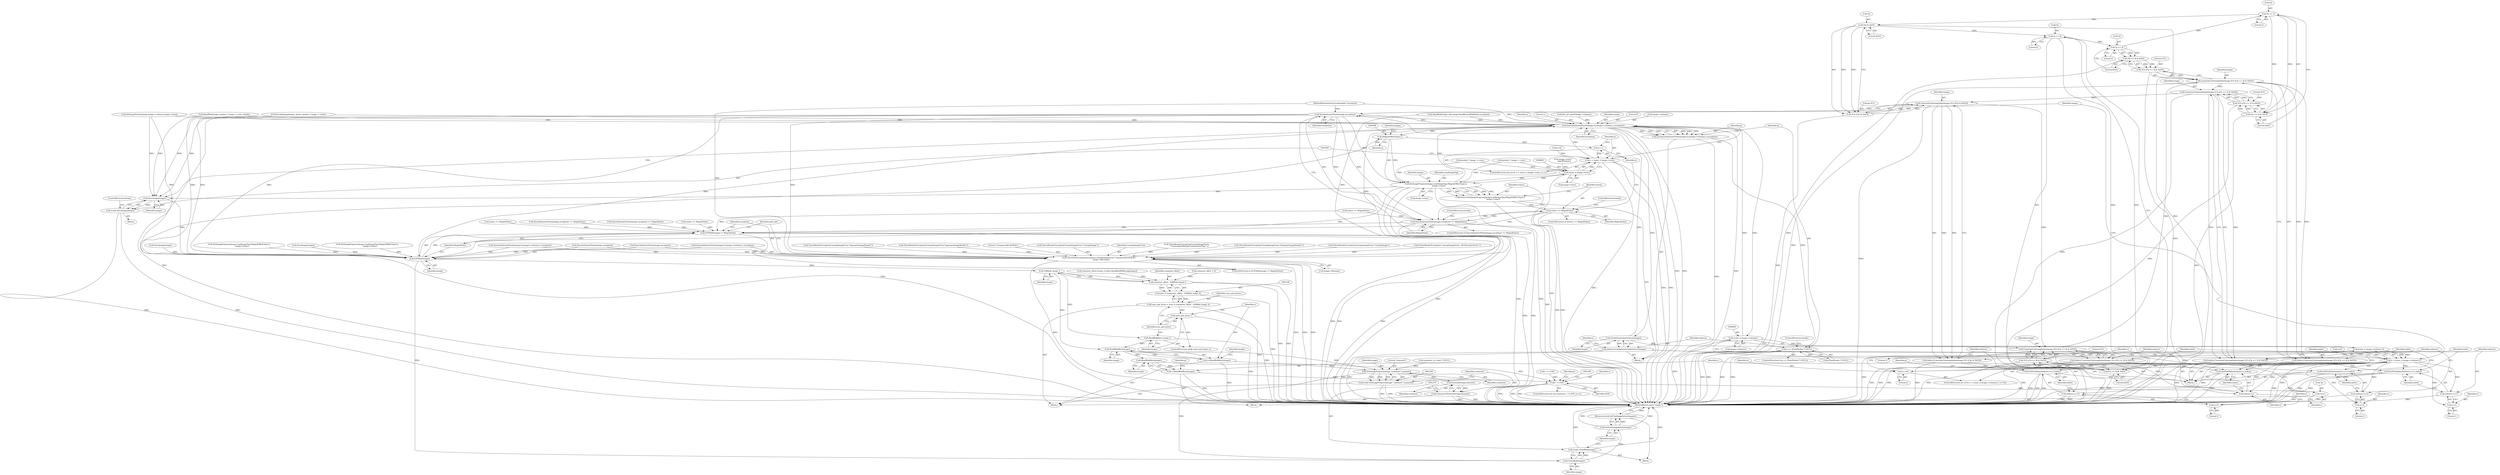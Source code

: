 digraph "0_ImageMagick_424d40ebfcde48bb872eba75179d3d73704fdf1f@pointer" {
"1000954" [label="(Call,*p >> 2)"];
"1000935" [label="(Call,*p >> 4)"];
"1000918" [label="(Call,*p >> 6)"];
"1000972" [label="(Call,(*p) & 0x03)"];
"1000954" [label="(Call,*p >> 2)"];
"1000953" [label="(Call,(*p >> 2) & 0x03)"];
"1000951" [label="(Call,3UL-((*p >> 2) & 0x03))"];
"1000949" [label="(Call,ConstrainColormapIndex(image,3UL-((*p >> 2) & 0x03)))"];
"1000947" [label="(Call,index=ConstrainColormapIndex(image,3UL-((*p >> 2) & 0x03)))"];
"1000959" [label="(Call,SetPixelIndex(indexes+x+2,index))"];
"1000968" [label="(Call,ConstrainColormapIndex(image,3UL-((*p) & 0x03)))"];
"1000913" [label="(Call,ConstrainColormapIndex(image,3UL-((*p >> 6) & 0x03)))"];
"1000911" [label="(Call,index=ConstrainColormapIndex(image,3UL-((*p >> 6) & 0x03)))"];
"1000923" [label="(Call,SetPixelIndex(indexes+x,index))"];
"1000930" [label="(Call,ConstrainColormapIndex(image,3UL-((*p >> 4) & 0x03)))"];
"1000928" [label="(Call,index=ConstrainColormapIndex(image,3UL-((*p >> 4) & 0x03)))"];
"1000940" [label="(Call,SetPixelIndex(indexes+x+1,index))"];
"1000966" [label="(Call,index=ConstrainColormapIndex(image,3UL-((*p) & 0x03)))"];
"1000976" [label="(Call,SetPixelIndex(indexes+x+3,index))"];
"1000987" [label="(Call,SyncAuthenticPixels(image,exception))"];
"1000874" [label="(Call,QueueAuthenticPixels(image,0,y,image->columns,1,exception))"];
"1000872" [label="(Call,q=QueueAuthenticPixels(image,0,y,image->columns,1,exception))"];
"1000884" [label="(Call,q == (PixelPacket *) NULL)"];
"1000892" [label="(Call,GetAuthenticIndexQueue(image))"];
"1000890" [label="(Call,indexes=GetAuthenticIndexQueue(image))"];
"1000924" [label="(Call,indexes+x)"];
"1000901" [label="(Call,(ssize_t) image->columns)"];
"1000900" [label="(Call,(ssize_t) image->columns-3)"];
"1000898" [label="(Call,x < (ssize_t) image->columns-3)"];
"1000907" [label="(Call,x+=4)"];
"1000941" [label="(Call,indexes+x+1)"];
"1000943" [label="(Call,x+1)"];
"1000960" [label="(Call,indexes+x+2)"];
"1000962" [label="(Call,x+2)"];
"1000977" [label="(Call,indexes+x+3)"];
"1000979" [label="(Call,x+3)"];
"1000997" [label="(Call,(MagickOffsetType) y)"];
"1000869" [label="(Call,y++)"];
"1000862" [label="(Call,y < (ssize_t) image->rows)"];
"1000994" [label="(Call,SetImageProgress(image,LoadImageTag,(MagickOffsetType) y,\n          image->rows))"];
"1000864" [label="(Call,(ssize_t) image->rows)"];
"1000992" [label="(Call,status=SetImageProgress(image,LoadImageTag,(MagickOffsetType) y,\n          image->rows))"];
"1001004" [label="(Call,status == MagickFalse)"];
"1000986" [label="(Call,SyncAuthenticPixels(image,exception) == MagickFalse)"];
"1001143" [label="(Call,EOFBlob(image) != MagickFalse)"];
"1001010" [label="(Call,SyncImage(image))"];
"1001008" [label="(Call,(void) SyncImage(image))"];
"1001144" [label="(Call,EOFBlob(image))"];
"1001171" [label="(Call,TellBlob( image ))"];
"1001169" [label="(Call,comment_offset - TellBlob( image ))"];
"1001167" [label="(Call,(size_t) (comment_offset - TellBlob( image )))"];
"1001165" [label="(Call,num_pad_bytes = (size_t) (comment_offset - TellBlob( image )))"];
"1001174" [label="(Call,num_pad_bytes--)"];
"1001176" [label="(Call,ReadBlobByte( image ))"];
"1001180" [label="(Call,ReadBlobByte(image))"];
"1001178" [label="(Call,c=ReadBlobByte(image))"];
"1001195" [label="(Call,c != EOF)"];
"1001247" [label="(Call,*p=c)"];
"1001253" [label="(Call,ReadBlobByte(image))"];
"1001251" [label="(Call,c=ReadBlobByte(image))"];
"1001270" [label="(Call,SetImageProperty(image,\"comment\",comment))"];
"1001268" [label="(Call,(void) SetImageProperty(image,\"comment\",comment))"];
"1001276" [label="(Call,DestroyString(comment))"];
"1001274" [label="(Call,comment=DestroyString(comment))"];
"1001280" [label="(Call,CloseBlob(image))"];
"1001278" [label="(Call,(void) CloseBlob(image))"];
"1001283" [label="(Call,GetFirstImageInList(image))"];
"1001282" [label="(Return,return(GetFirstImageInList(image));)"];
"1001147" [label="(Call,ThrowFileException(exception,CorruptImageError,\"UnexpectedEndOfFile\",\n      image->filename))"];
"1000917" [label="(Call,(*p >> 6) & 0x03)"];
"1000915" [label="(Call,3UL-((*p >> 6) & 0x03))"];
"1000934" [label="(Call,(*p >> 4) & 0x03)"];
"1000932" [label="(Call,3UL-((*p >> 4) & 0x03))"];
"1000970" [label="(Call,3UL-((*p) & 0x03))"];
"1000866" [label="(Call,image->rows)"];
"1000943" [label="(Call,x+1)"];
"1000911" [label="(Call,index=ConstrainColormapIndex(image,3UL-((*p >> 6) & 0x03)))"];
"1000966" [label="(Call,index=ConstrainColormapIndex(image,3UL-((*p) & 0x03)))"];
"1000907" [label="(Call,x+=4)"];
"1000959" [label="(Call,SetPixelIndex(indexes+x+2,index))"];
"1000970" [label="(Call,3UL-((*p) & 0x03))"];
"1000931" [label="(Identifier,image)"];
"1001005" [label="(Identifier,status)"];
"1001010" [label="(Call,SyncImage(image))"];
"1000181" [label="(Call,OpenBlob(image_info,image,ReadBinaryBlobMode,exception))"];
"1000982" [label="(Identifier,index)"];
"1000916" [label="(Literal,3UL)"];
"1001285" [label="(MethodReturn,static Image *)"];
"1000953" [label="(Call,(*p >> 2) & 0x03)"];
"1000883" [label="(ControlStructure,if (q == (PixelPacket *) NULL))"];
"1000939" [label="(Literal,0x03)"];
"1001105" [label="(Call,SyncAuthenticPixels(image,exception) == MagickFalse)"];
"1001197" [label="(Identifier,EOF)"];
"1000666" [label="(Call,image->rows*\n     sizeof(*pixels))"];
"1000898" [label="(Call,x < (ssize_t) image->columns-3)"];
"1000978" [label="(Identifier,indexes)"];
"1000985" [label="(ControlStructure,if (SyncAuthenticPixels(image,exception) == MagickFalse))"];
"1000876" [label="(Literal,0)"];
"1000945" [label="(Literal,1)"];
"1001144" [label="(Call,EOFBlob(image))"];
"1001252" [label="(Identifier,c)"];
"1000131" [label="(Call,comment_offset = 0)"];
"1000890" [label="(Call,indexes=GetAuthenticIndexQueue(image))"];
"1000988" [label="(Identifier,image)"];
"1000895" [label="(Call,x=0)"];
"1000925" [label="(Identifier,indexes)"];
"1000877" [label="(Identifier,y)"];
"1001173" [label="(ControlStructure,while (num_pad_bytes--))"];
"1001196" [label="(Identifier,c)"];
"1001199" [label="(Identifier,p)"];
"1001169" [label="(Call,comment_offset - TellBlob( image ))"];
"1000702" [label="(Call,packets * image -> rows)"];
"1000900" [label="(Call,(ssize_t) image->columns-3)"];
"1001146" [label="(Identifier,MagickFalse)"];
"1001275" [label="(Identifier,comment)"];
"1000938" [label="(Literal,4)"];
"1000903" [label="(Call,image->columns)"];
"1001167" [label="(Call,(size_t) (comment_offset - TellBlob( image )))"];
"1001145" [label="(Identifier,image)"];
"1001004" [label="(Call,status == MagickFalse)"];
"1000893" [label="(Identifier,image)"];
"1001280" [label="(Call,CloseBlob(image))"];
"1001277" [label="(Identifier,comment)"];
"1001271" [label="(Identifier,image)"];
"1001172" [label="(Identifier,image)"];
"1001012" [label="(ControlStructure,break;)"];
"1000219" [label="(Call,ThrowReaderException(CorruptImageError,\"ImproperImageHeader\"))"];
"1000986" [label="(Call,SyncAuthenticPixels(image,exception) == MagickFalse)"];
"1000961" [label="(Identifier,indexes)"];
"1000884" [label="(Call,q == (PixelPacket *) NULL)"];
"1000981" [label="(Literal,3)"];
"1001181" [label="(Identifier,image)"];
"1000948" [label="(Identifier,index)"];
"1000927" [label="(Identifier,index)"];
"1001270" [label="(Call,SetImageProperty(image,\"comment\",comment))"];
"1001001" [label="(Identifier,image)"];
"1001151" [label="(Call,image->filename)"];
"1000918" [label="(Call,*p >> 6)"];
"1000892" [label="(Call,GetAuthenticIndexQueue(image))"];
"1000881" [label="(Literal,1)"];
"1000993" [label="(Identifier,status)"];
"1001283" [label="(Call,GetFirstImageInList(image))"];
"1000869" [label="(Call,y++)"];
"1000977" [label="(Call,indexes+x+3)"];
"1000700" [label="(Call,ReadBlob(image, packets * image -> rows, pixels))"];
"1001003" [label="(ControlStructure,if (status == MagickFalse))"];
"1000990" [label="(Identifier,MagickFalse)"];
"1001147" [label="(Call,ThrowFileException(exception,CorruptImageError,\"UnexpectedEndOfFile\",\n      image->filename))"];
"1001031" [label="(Call,QueueAuthenticPixels(image,0,y,image->columns,1,exception))"];
"1000912" [label="(Identifier,index)"];
"1000926" [label="(Identifier,x)"];
"1000872" [label="(Call,q=QueueAuthenticPixels(image,0,y,image->columns,1,exception))"];
"1000886" [label="(Call,(PixelPacket *) NULL)"];
"1001254" [label="(Identifier,image)"];
"1000651" [label="(Call,bits_per_pixel*image->columns)"];
"1000873" [label="(Identifier,q)"];
"1000940" [label="(Call,SetPixelIndex(indexes+x+1,index))"];
"1000955" [label="(Call,*p)"];
"1000471" [label="(Call,ThrowReaderException(CorruptImageError,\"ImproperImageHeader\"))"];
"1001250" [label="(Identifier,c)"];
"1001171" [label="(Call,TellBlob( image ))"];
"1000949" [label="(Call,ConstrainColormapIndex(image,3UL-((*p >> 2) & 0x03)))"];
"1000908" [label="(Identifier,x)"];
"1001142" [label="(ControlStructure,if (EOFBlob(image) != MagickFalse))"];
"1000721" [label="(Call,packets * image -> rows)"];
"1000944" [label="(Identifier,x)"];
"1001253" [label="(Call,ReadBlobByte(image))"];
"1001150" [label="(Literal,\"UnexpectedEndOfFile\")"];
"1000759" [label="(Call,QueueAuthenticPixels(image,0,y,image->columns,1,exception))"];
"1000847" [label="(Call,status == MagickFalse)"];
"1001272" [label="(Literal,\"comment\")"];
"1000933" [label="(Literal,3UL)"];
"1000930" [label="(Call,ConstrainColormapIndex(image,3UL-((*p >> 4) & 0x03)))"];
"1001281" [label="(Identifier,image)"];
"1000870" [label="(Identifier,y)"];
"1000634" [label="(Call,status == MagickFalse)"];
"1000864" [label="(Call,(ssize_t) image->rows)"];
"1000952" [label="(Literal,3UL)"];
"1000875" [label="(Identifier,image)"];
"1000913" [label="(Call,ConstrainColormapIndex(image,3UL-((*p >> 6) & 0x03)))"];
"1000967" [label="(Identifier,index)"];
"1001011" [label="(Identifier,image)"];
"1000889" [label="(ControlStructure,break;)"];
"1000447" [label="(Call,c == EOF)"];
"1000914" [label="(Identifier,image)"];
"1001007" [label="(ControlStructure,break;)"];
"1001248" [label="(Call,*p)"];
"1001179" [label="(Identifier,c)"];
"1000992" [label="(Call,status=SetImageProgress(image,LoadImageTag,(MagickOffsetType) y,\n          image->rows))"];
"1000932" [label="(Call,3UL-((*p >> 4) & 0x03))"];
"1000989" [label="(Identifier,exception)"];
"1000862" [label="(Call,y < (ssize_t) image->rows)"];
"1000995" [label="(Identifier,image)"];
"1000928" [label="(Call,index=ConstrainColormapIndex(image,3UL-((*p >> 4) & 0x03)))"];
"1001106" [label="(Call,SyncAuthenticPixels(image,exception))"];
"1000957" [label="(Literal,2)"];
"1000936" [label="(Call,*p)"];
"1001276" [label="(Call,DestroyString(comment))"];
"1000857" [label="(Block,)"];
"1000112" [label="(Block,)"];
"1001177" [label="(Identifier,image)"];
"1000976" [label="(Call,SetPixelIndex(indexes+x+3,index))"];
"1000991" [label="(ControlStructure,break;)"];
"1001191" [label="(ControlStructure,for (p=comment; c != EOF; p++))"];
"1000954" [label="(Call,*p >> 2)"];
"1000424" [label="(Call,ThrowReaderException(CorruptImageError,\"CorruptImage\"))"];
"1000917" [label="(Call,(*p >> 6) & 0x03)"];
"1000972" [label="(Call,(*p) & 0x03)"];
"1000941" [label="(Call,indexes+x+1)"];
"1000973" [label="(Call,*p)"];
"1000718" [label="(Call,DecodeImage(image, pixels, packets * image -> rows))"];
"1000965" [label="(Identifier,index)"];
"1000111" [label="(MethodParameterIn,ExceptionInfo *exception)"];
"1000999" [label="(Identifier,y)"];
"1001247" [label="(Call,*p=c)"];
"1001176" [label="(Call,ReadBlobByte( image ))"];
"1001200" [label="(Block,)"];
"1000975" [label="(Literal,0x03)"];
"1000923" [label="(Call,SetPixelIndex(indexes+x,index))"];
"1000968" [label="(Call,ConstrainColormapIndex(image,3UL-((*p) & 0x03)))"];
"1000951" [label="(Call,3UL-((*p >> 2) & 0x03))"];
"1001006" [label="(Identifier,MagickFalse)"];
"1000962" [label="(Call,x+2)"];
"1001278" [label="(Call,(void) CloseBlob(image))"];
"1001268" [label="(Call,(void) SetImageProperty(image,\"comment\",comment))"];
"1001149" [label="(Identifier,CorruptImageError)"];
"1000969" [label="(Identifier,image)"];
"1001175" [label="(Identifier,num_pad_bytes)"];
"1001273" [label="(Identifier,comment)"];
"1000389" [label="(Call,comment_offset=(ssize_t) ((int) ReadBlobMSBLong(image)))"];
"1001195" [label="(Call,c != EOF)"];
"1000731" [label="(Call,ThrowReaderException(CorruptImageError,\n         \"UnrecognizedImageCompressionType\" ))"];
"1001148" [label="(Identifier,exception)"];
"1000987" [label="(Call,SyncAuthenticPixels(image,exception))"];
"1000947" [label="(Call,index=ConstrainColormapIndex(image,3UL-((*p >> 2) & 0x03)))"];
"1001260" [label="(Call,comment == (char *) NULL)"];
"1000899" [label="(Identifier,x)"];
"1001133" [label="(Call,ThrowReaderException(CorruptImageError,\"ImproperImageHeader\"))"];
"1000963" [label="(Identifier,x)"];
"1000910" [label="(Block,)"];
"1000858" [label="(ControlStructure,for (y=0; y < (ssize_t) image->rows; y++))"];
"1000919" [label="(Call,*p)"];
"1001123" [label="(Call,status == MagickFalse)"];
"1000996" [label="(Identifier,LoadImageTag)"];
"1000924" [label="(Call,indexes+x)"];
"1000906" [label="(Literal,3)"];
"1001000" [label="(Call,image->rows)"];
"1001160" [label="(Block,)"];
"1000863" [label="(Identifier,y)"];
"1000935" [label="(Call,*p >> 4)"];
"1001166" [label="(Identifier,num_pad_bytes)"];
"1001274" [label="(Call,comment=DestroyString(comment))"];
"1001008" [label="(Call,(void) SyncImage(image))"];
"1000871" [label="(Block,)"];
"1001180" [label="(Call,ReadBlobByte(image))"];
"1000971" [label="(Literal,3UL)"];
"1000929" [label="(Identifier,index)"];
"1000379" [label="(Call,ThrowReaderException(CorruptImageError,\"CorruptImage\"))"];
"1000950" [label="(Identifier,image)"];
"1000901" [label="(Call,(ssize_t) image->columns)"];
"1000984" [label="(Identifier,p)"];
"1001183" [label="(Identifier,length)"];
"1000946" [label="(Identifier,index)"];
"1000980" [label="(Identifier,x)"];
"1001251" [label="(Call,c=ReadBlobByte(image))"];
"1000915" [label="(Call,3UL-((*p >> 6) & 0x03))"];
"1000853" [label="(Call,SyncImage(image))"];
"1000958" [label="(Literal,0x03)"];
"1000934" [label="(Call,(*p >> 4) & 0x03)"];
"1000859" [label="(Call,y=0)"];
"1001157" [label="(Identifier,pdb_info)"];
"1000896" [label="(Identifier,x)"];
"1001282" [label="(Return,return(GetFirstImageInList(image));)"];
"1001257" [label="(Identifier,p)"];
"1000921" [label="(Literal,6)"];
"1001178" [label="(Call,c=ReadBlobByte(image))"];
"1000837" [label="(Call,SetImageProgress(image,LoadImageTag,(MagickOffsetType) y,\n          image->rows))"];
"1000882" [label="(Identifier,exception)"];
"1000994" [label="(Call,SetImageProgress(image,LoadImageTag,(MagickOffsetType) y,\n          image->rows))"];
"1000909" [label="(Literal,4)"];
"1000922" [label="(Literal,0x03)"];
"1000891" [label="(Identifier,indexes)"];
"1000979" [label="(Call,x+3)"];
"1001129" [label="(Call,SyncImage(image))"];
"1000829" [label="(Call,SyncAuthenticPixels(image,exception) == MagickFalse)"];
"1000625" [label="(Call,SetImageExtent(image,image->columns,image->rows))"];
"1001284" [label="(Identifier,image)"];
"1001165" [label="(Call,num_pad_bytes = (size_t) (comment_offset - TellBlob( image )))"];
"1000960" [label="(Call,indexes+x+2)"];
"1001143" [label="(Call,EOFBlob(image) != MagickFalse)"];
"1000997" [label="(Call,(MagickOffsetType) y)"];
"1000830" [label="(Call,SyncAuthenticPixels(image,exception))"];
"1001174" [label="(Call,num_pad_bytes--)"];
"1000964" [label="(Literal,2)"];
"1000885" [label="(Identifier,q)"];
"1000894" [label="(ControlStructure,for (x=0; x < (ssize_t) image->columns-3; x+=4))"];
"1001113" [label="(Call,SetImageProgress(image,LoadImageTag,(MagickOffsetType) y,\n          image->rows))"];
"1000874" [label="(Call,QueueAuthenticPixels(image,0,y,image->columns,1,exception))"];
"1000878" [label="(Call,image->columns)"];
"1000942" [label="(Identifier,indexes)"];
"1001170" [label="(Identifier,comment_offset)"];
"1000726" [label="(Call,ThrowReaderException( CorruptImageError, \"RLEDecoderError\" ))"];
"1000954" -> "1000953"  [label="AST: "];
"1000954" -> "1000957"  [label="CFG: "];
"1000955" -> "1000954"  [label="AST: "];
"1000957" -> "1000954"  [label="AST: "];
"1000958" -> "1000954"  [label="CFG: "];
"1000954" -> "1000953"  [label="DDG: "];
"1000954" -> "1000953"  [label="DDG: "];
"1000935" -> "1000954"  [label="DDG: "];
"1000954" -> "1000972"  [label="DDG: "];
"1000935" -> "1000934"  [label="AST: "];
"1000935" -> "1000938"  [label="CFG: "];
"1000936" -> "1000935"  [label="AST: "];
"1000938" -> "1000935"  [label="AST: "];
"1000939" -> "1000935"  [label="CFG: "];
"1000935" -> "1000934"  [label="DDG: "];
"1000935" -> "1000934"  [label="DDG: "];
"1000918" -> "1000935"  [label="DDG: "];
"1000918" -> "1000917"  [label="AST: "];
"1000918" -> "1000921"  [label="CFG: "];
"1000919" -> "1000918"  [label="AST: "];
"1000921" -> "1000918"  [label="AST: "];
"1000922" -> "1000918"  [label="CFG: "];
"1000918" -> "1000917"  [label="DDG: "];
"1000918" -> "1000917"  [label="DDG: "];
"1000972" -> "1000918"  [label="DDG: "];
"1000972" -> "1000970"  [label="AST: "];
"1000972" -> "1000975"  [label="CFG: "];
"1000973" -> "1000972"  [label="AST: "];
"1000975" -> "1000972"  [label="AST: "];
"1000970" -> "1000972"  [label="CFG: "];
"1000972" -> "1001285"  [label="DDG: "];
"1000972" -> "1000970"  [label="DDG: "];
"1000972" -> "1000970"  [label="DDG: "];
"1000953" -> "1000951"  [label="AST: "];
"1000953" -> "1000958"  [label="CFG: "];
"1000958" -> "1000953"  [label="AST: "];
"1000951" -> "1000953"  [label="CFG: "];
"1000953" -> "1001285"  [label="DDG: "];
"1000953" -> "1000951"  [label="DDG: "];
"1000953" -> "1000951"  [label="DDG: "];
"1000951" -> "1000949"  [label="AST: "];
"1000952" -> "1000951"  [label="AST: "];
"1000949" -> "1000951"  [label="CFG: "];
"1000951" -> "1001285"  [label="DDG: "];
"1000951" -> "1000949"  [label="DDG: "];
"1000951" -> "1000949"  [label="DDG: "];
"1000949" -> "1000947"  [label="AST: "];
"1000950" -> "1000949"  [label="AST: "];
"1000947" -> "1000949"  [label="CFG: "];
"1000949" -> "1001285"  [label="DDG: "];
"1000949" -> "1000947"  [label="DDG: "];
"1000949" -> "1000947"  [label="DDG: "];
"1000930" -> "1000949"  [label="DDG: "];
"1000949" -> "1000968"  [label="DDG: "];
"1000947" -> "1000910"  [label="AST: "];
"1000948" -> "1000947"  [label="AST: "];
"1000961" -> "1000947"  [label="CFG: "];
"1000947" -> "1001285"  [label="DDG: "];
"1000947" -> "1000959"  [label="DDG: "];
"1000959" -> "1000910"  [label="AST: "];
"1000959" -> "1000965"  [label="CFG: "];
"1000960" -> "1000959"  [label="AST: "];
"1000965" -> "1000959"  [label="AST: "];
"1000967" -> "1000959"  [label="CFG: "];
"1000959" -> "1001285"  [label="DDG: "];
"1000959" -> "1001285"  [label="DDG: "];
"1000898" -> "1000959"  [label="DDG: "];
"1000968" -> "1000966"  [label="AST: "];
"1000968" -> "1000970"  [label="CFG: "];
"1000969" -> "1000968"  [label="AST: "];
"1000970" -> "1000968"  [label="AST: "];
"1000966" -> "1000968"  [label="CFG: "];
"1000968" -> "1001285"  [label="DDG: "];
"1000968" -> "1000913"  [label="DDG: "];
"1000968" -> "1000966"  [label="DDG: "];
"1000968" -> "1000966"  [label="DDG: "];
"1000970" -> "1000968"  [label="DDG: "];
"1000970" -> "1000968"  [label="DDG: "];
"1000968" -> "1000987"  [label="DDG: "];
"1000913" -> "1000911"  [label="AST: "];
"1000913" -> "1000915"  [label="CFG: "];
"1000914" -> "1000913"  [label="AST: "];
"1000915" -> "1000913"  [label="AST: "];
"1000911" -> "1000913"  [label="CFG: "];
"1000913" -> "1001285"  [label="DDG: "];
"1000913" -> "1000911"  [label="DDG: "];
"1000913" -> "1000911"  [label="DDG: "];
"1000892" -> "1000913"  [label="DDG: "];
"1000915" -> "1000913"  [label="DDG: "];
"1000915" -> "1000913"  [label="DDG: "];
"1000913" -> "1000930"  [label="DDG: "];
"1000911" -> "1000910"  [label="AST: "];
"1000912" -> "1000911"  [label="AST: "];
"1000925" -> "1000911"  [label="CFG: "];
"1000911" -> "1001285"  [label="DDG: "];
"1000911" -> "1000923"  [label="DDG: "];
"1000923" -> "1000910"  [label="AST: "];
"1000923" -> "1000927"  [label="CFG: "];
"1000924" -> "1000923"  [label="AST: "];
"1000927" -> "1000923"  [label="AST: "];
"1000929" -> "1000923"  [label="CFG: "];
"1000923" -> "1001285"  [label="DDG: "];
"1000923" -> "1001285"  [label="DDG: "];
"1000890" -> "1000923"  [label="DDG: "];
"1000898" -> "1000923"  [label="DDG: "];
"1000930" -> "1000928"  [label="AST: "];
"1000930" -> "1000932"  [label="CFG: "];
"1000931" -> "1000930"  [label="AST: "];
"1000932" -> "1000930"  [label="AST: "];
"1000928" -> "1000930"  [label="CFG: "];
"1000930" -> "1001285"  [label="DDG: "];
"1000930" -> "1000928"  [label="DDG: "];
"1000930" -> "1000928"  [label="DDG: "];
"1000932" -> "1000930"  [label="DDG: "];
"1000932" -> "1000930"  [label="DDG: "];
"1000928" -> "1000910"  [label="AST: "];
"1000929" -> "1000928"  [label="AST: "];
"1000942" -> "1000928"  [label="CFG: "];
"1000928" -> "1001285"  [label="DDG: "];
"1000928" -> "1000940"  [label="DDG: "];
"1000940" -> "1000910"  [label="AST: "];
"1000940" -> "1000946"  [label="CFG: "];
"1000941" -> "1000940"  [label="AST: "];
"1000946" -> "1000940"  [label="AST: "];
"1000948" -> "1000940"  [label="CFG: "];
"1000940" -> "1001285"  [label="DDG: "];
"1000940" -> "1001285"  [label="DDG: "];
"1000898" -> "1000940"  [label="DDG: "];
"1000966" -> "1000910"  [label="AST: "];
"1000967" -> "1000966"  [label="AST: "];
"1000978" -> "1000966"  [label="CFG: "];
"1000966" -> "1001285"  [label="DDG: "];
"1000966" -> "1000976"  [label="DDG: "];
"1000976" -> "1000910"  [label="AST: "];
"1000976" -> "1000982"  [label="CFG: "];
"1000977" -> "1000976"  [label="AST: "];
"1000982" -> "1000976"  [label="AST: "];
"1000984" -> "1000976"  [label="CFG: "];
"1000976" -> "1001285"  [label="DDG: "];
"1000976" -> "1001285"  [label="DDG: "];
"1000976" -> "1001285"  [label="DDG: "];
"1000898" -> "1000976"  [label="DDG: "];
"1000987" -> "1000986"  [label="AST: "];
"1000987" -> "1000989"  [label="CFG: "];
"1000988" -> "1000987"  [label="AST: "];
"1000989" -> "1000987"  [label="AST: "];
"1000990" -> "1000987"  [label="CFG: "];
"1000987" -> "1001285"  [label="DDG: "];
"1000987" -> "1000874"  [label="DDG: "];
"1000987" -> "1000986"  [label="DDG: "];
"1000987" -> "1000986"  [label="DDG: "];
"1000892" -> "1000987"  [label="DDG: "];
"1000874" -> "1000987"  [label="DDG: "];
"1000111" -> "1000987"  [label="DDG: "];
"1000987" -> "1000994"  [label="DDG: "];
"1000987" -> "1001010"  [label="DDG: "];
"1000987" -> "1001144"  [label="DDG: "];
"1000987" -> "1001147"  [label="DDG: "];
"1000874" -> "1000872"  [label="AST: "];
"1000874" -> "1000882"  [label="CFG: "];
"1000875" -> "1000874"  [label="AST: "];
"1000876" -> "1000874"  [label="AST: "];
"1000877" -> "1000874"  [label="AST: "];
"1000878" -> "1000874"  [label="AST: "];
"1000881" -> "1000874"  [label="AST: "];
"1000882" -> "1000874"  [label="AST: "];
"1000872" -> "1000874"  [label="CFG: "];
"1000874" -> "1001285"  [label="DDG: "];
"1000874" -> "1001285"  [label="DDG: "];
"1000874" -> "1001285"  [label="DDG: "];
"1000874" -> "1000872"  [label="DDG: "];
"1000874" -> "1000872"  [label="DDG: "];
"1000874" -> "1000872"  [label="DDG: "];
"1000874" -> "1000872"  [label="DDG: "];
"1000874" -> "1000872"  [label="DDG: "];
"1000874" -> "1000872"  [label="DDG: "];
"1000625" -> "1000874"  [label="DDG: "];
"1000700" -> "1000874"  [label="DDG: "];
"1000718" -> "1000874"  [label="DDG: "];
"1000994" -> "1000874"  [label="DDG: "];
"1000862" -> "1000874"  [label="DDG: "];
"1000651" -> "1000874"  [label="DDG: "];
"1000901" -> "1000874"  [label="DDG: "];
"1000181" -> "1000874"  [label="DDG: "];
"1000111" -> "1000874"  [label="DDG: "];
"1000874" -> "1000892"  [label="DDG: "];
"1000874" -> "1000901"  [label="DDG: "];
"1000874" -> "1000997"  [label="DDG: "];
"1000874" -> "1001010"  [label="DDG: "];
"1000874" -> "1001144"  [label="DDG: "];
"1000874" -> "1001147"  [label="DDG: "];
"1000872" -> "1000871"  [label="AST: "];
"1000873" -> "1000872"  [label="AST: "];
"1000885" -> "1000872"  [label="CFG: "];
"1000872" -> "1001285"  [label="DDG: "];
"1000872" -> "1000884"  [label="DDG: "];
"1000884" -> "1000883"  [label="AST: "];
"1000884" -> "1000886"  [label="CFG: "];
"1000885" -> "1000884"  [label="AST: "];
"1000886" -> "1000884"  [label="AST: "];
"1000889" -> "1000884"  [label="CFG: "];
"1000891" -> "1000884"  [label="CFG: "];
"1000884" -> "1001285"  [label="DDG: "];
"1000884" -> "1001285"  [label="DDG: "];
"1000884" -> "1001285"  [label="DDG: "];
"1000886" -> "1000884"  [label="DDG: "];
"1000892" -> "1000890"  [label="AST: "];
"1000892" -> "1000893"  [label="CFG: "];
"1000893" -> "1000892"  [label="AST: "];
"1000890" -> "1000892"  [label="CFG: "];
"1000892" -> "1000890"  [label="DDG: "];
"1000890" -> "1000871"  [label="AST: "];
"1000891" -> "1000890"  [label="AST: "];
"1000896" -> "1000890"  [label="CFG: "];
"1000890" -> "1001285"  [label="DDG: "];
"1000890" -> "1001285"  [label="DDG: "];
"1000890" -> "1000924"  [label="DDG: "];
"1000924" -> "1000926"  [label="CFG: "];
"1000925" -> "1000924"  [label="AST: "];
"1000926" -> "1000924"  [label="AST: "];
"1000927" -> "1000924"  [label="CFG: "];
"1000898" -> "1000924"  [label="DDG: "];
"1000901" -> "1000900"  [label="AST: "];
"1000901" -> "1000903"  [label="CFG: "];
"1000902" -> "1000901"  [label="AST: "];
"1000903" -> "1000901"  [label="AST: "];
"1000906" -> "1000901"  [label="CFG: "];
"1000901" -> "1001285"  [label="DDG: "];
"1000901" -> "1000900"  [label="DDG: "];
"1000900" -> "1000898"  [label="AST: "];
"1000900" -> "1000906"  [label="CFG: "];
"1000906" -> "1000900"  [label="AST: "];
"1000898" -> "1000900"  [label="CFG: "];
"1000900" -> "1001285"  [label="DDG: "];
"1000900" -> "1000898"  [label="DDG: "];
"1000900" -> "1000898"  [label="DDG: "];
"1000898" -> "1000894"  [label="AST: "];
"1000899" -> "1000898"  [label="AST: "];
"1000912" -> "1000898"  [label="CFG: "];
"1000988" -> "1000898"  [label="CFG: "];
"1000898" -> "1001285"  [label="DDG: "];
"1000898" -> "1001285"  [label="DDG: "];
"1000898" -> "1001285"  [label="DDG: "];
"1000907" -> "1000898"  [label="DDG: "];
"1000895" -> "1000898"  [label="DDG: "];
"1000898" -> "1000907"  [label="DDG: "];
"1000898" -> "1000941"  [label="DDG: "];
"1000898" -> "1000943"  [label="DDG: "];
"1000898" -> "1000960"  [label="DDG: "];
"1000898" -> "1000962"  [label="DDG: "];
"1000898" -> "1000977"  [label="DDG: "];
"1000898" -> "1000979"  [label="DDG: "];
"1000907" -> "1000894"  [label="AST: "];
"1000907" -> "1000909"  [label="CFG: "];
"1000908" -> "1000907"  [label="AST: "];
"1000909" -> "1000907"  [label="AST: "];
"1000899" -> "1000907"  [label="CFG: "];
"1000941" -> "1000943"  [label="CFG: "];
"1000942" -> "1000941"  [label="AST: "];
"1000943" -> "1000941"  [label="AST: "];
"1000946" -> "1000941"  [label="CFG: "];
"1000941" -> "1001285"  [label="DDG: "];
"1000943" -> "1000945"  [label="CFG: "];
"1000944" -> "1000943"  [label="AST: "];
"1000945" -> "1000943"  [label="AST: "];
"1000960" -> "1000962"  [label="CFG: "];
"1000961" -> "1000960"  [label="AST: "];
"1000962" -> "1000960"  [label="AST: "];
"1000965" -> "1000960"  [label="CFG: "];
"1000960" -> "1001285"  [label="DDG: "];
"1000962" -> "1000964"  [label="CFG: "];
"1000963" -> "1000962"  [label="AST: "];
"1000964" -> "1000962"  [label="AST: "];
"1000977" -> "1000979"  [label="CFG: "];
"1000978" -> "1000977"  [label="AST: "];
"1000979" -> "1000977"  [label="AST: "];
"1000982" -> "1000977"  [label="CFG: "];
"1000977" -> "1001285"  [label="DDG: "];
"1000977" -> "1001285"  [label="DDG: "];
"1000979" -> "1000981"  [label="CFG: "];
"1000980" -> "1000979"  [label="AST: "];
"1000981" -> "1000979"  [label="AST: "];
"1000997" -> "1000994"  [label="AST: "];
"1000997" -> "1000999"  [label="CFG: "];
"1000998" -> "1000997"  [label="AST: "];
"1000999" -> "1000997"  [label="AST: "];
"1001001" -> "1000997"  [label="CFG: "];
"1000997" -> "1001285"  [label="DDG: "];
"1000997" -> "1000869"  [label="DDG: "];
"1000997" -> "1000994"  [label="DDG: "];
"1000869" -> "1000858"  [label="AST: "];
"1000869" -> "1000870"  [label="CFG: "];
"1000870" -> "1000869"  [label="AST: "];
"1000863" -> "1000869"  [label="CFG: "];
"1000869" -> "1000862"  [label="DDG: "];
"1000862" -> "1000858"  [label="AST: "];
"1000862" -> "1000864"  [label="CFG: "];
"1000863" -> "1000862"  [label="AST: "];
"1000864" -> "1000862"  [label="AST: "];
"1000873" -> "1000862"  [label="CFG: "];
"1001009" -> "1000862"  [label="CFG: "];
"1000862" -> "1001285"  [label="DDG: "];
"1000862" -> "1001285"  [label="DDG: "];
"1000862" -> "1001285"  [label="DDG: "];
"1000859" -> "1000862"  [label="DDG: "];
"1000864" -> "1000862"  [label="DDG: "];
"1000994" -> "1000992"  [label="AST: "];
"1000994" -> "1001000"  [label="CFG: "];
"1000995" -> "1000994"  [label="AST: "];
"1000996" -> "1000994"  [label="AST: "];
"1001000" -> "1000994"  [label="AST: "];
"1000992" -> "1000994"  [label="CFG: "];
"1000994" -> "1001285"  [label="DDG: "];
"1000994" -> "1001285"  [label="DDG: "];
"1000994" -> "1001285"  [label="DDG: "];
"1000994" -> "1000864"  [label="DDG: "];
"1000994" -> "1000992"  [label="DDG: "];
"1000994" -> "1000992"  [label="DDG: "];
"1000994" -> "1000992"  [label="DDG: "];
"1000994" -> "1000992"  [label="DDG: "];
"1000864" -> "1000994"  [label="DDG: "];
"1000721" -> "1000994"  [label="DDG: "];
"1000702" -> "1000994"  [label="DDG: "];
"1000994" -> "1001010"  [label="DDG: "];
"1000994" -> "1001144"  [label="DDG: "];
"1000864" -> "1000866"  [label="CFG: "];
"1000865" -> "1000864"  [label="AST: "];
"1000866" -> "1000864"  [label="AST: "];
"1000864" -> "1001285"  [label="DDG: "];
"1000721" -> "1000864"  [label="DDG: "];
"1000702" -> "1000864"  [label="DDG: "];
"1000666" -> "1000864"  [label="DDG: "];
"1000992" -> "1000871"  [label="AST: "];
"1000993" -> "1000992"  [label="AST: "];
"1001005" -> "1000992"  [label="CFG: "];
"1000992" -> "1001285"  [label="DDG: "];
"1000992" -> "1001004"  [label="DDG: "];
"1001004" -> "1001003"  [label="AST: "];
"1001004" -> "1001006"  [label="CFG: "];
"1001005" -> "1001004"  [label="AST: "];
"1001006" -> "1001004"  [label="AST: "];
"1001007" -> "1001004"  [label="CFG: "];
"1000870" -> "1001004"  [label="CFG: "];
"1001004" -> "1001285"  [label="DDG: "];
"1001004" -> "1001285"  [label="DDG: "];
"1001004" -> "1000986"  [label="DDG: "];
"1000986" -> "1001004"  [label="DDG: "];
"1001004" -> "1001143"  [label="DDG: "];
"1000986" -> "1000985"  [label="AST: "];
"1000986" -> "1000990"  [label="CFG: "];
"1000990" -> "1000986"  [label="AST: "];
"1000991" -> "1000986"  [label="CFG: "];
"1000993" -> "1000986"  [label="CFG: "];
"1000986" -> "1001285"  [label="DDG: "];
"1000986" -> "1001285"  [label="DDG: "];
"1000634" -> "1000986"  [label="DDG: "];
"1000986" -> "1001143"  [label="DDG: "];
"1001143" -> "1001142"  [label="AST: "];
"1001143" -> "1001146"  [label="CFG: "];
"1001144" -> "1001143"  [label="AST: "];
"1001146" -> "1001143"  [label="AST: "];
"1001148" -> "1001143"  [label="CFG: "];
"1001157" -> "1001143"  [label="CFG: "];
"1001143" -> "1001285"  [label="DDG: "];
"1001143" -> "1001285"  [label="DDG: "];
"1001143" -> "1001285"  [label="DDG: "];
"1001144" -> "1001143"  [label="DDG: "];
"1000847" -> "1001143"  [label="DDG: "];
"1001105" -> "1001143"  [label="DDG: "];
"1000829" -> "1001143"  [label="DDG: "];
"1000634" -> "1001143"  [label="DDG: "];
"1001123" -> "1001143"  [label="DDG: "];
"1001010" -> "1001008"  [label="AST: "];
"1001010" -> "1001011"  [label="CFG: "];
"1001011" -> "1001010"  [label="AST: "];
"1001008" -> "1001010"  [label="CFG: "];
"1001010" -> "1001008"  [label="DDG: "];
"1000625" -> "1001010"  [label="DDG: "];
"1000700" -> "1001010"  [label="DDG: "];
"1000718" -> "1001010"  [label="DDG: "];
"1001010" -> "1001144"  [label="DDG: "];
"1001008" -> "1000857"  [label="AST: "];
"1001009" -> "1001008"  [label="AST: "];
"1001012" -> "1001008"  [label="CFG: "];
"1001008" -> "1001285"  [label="DDG: "];
"1001008" -> "1001285"  [label="DDG: "];
"1001144" -> "1001145"  [label="CFG: "];
"1001145" -> "1001144"  [label="AST: "];
"1001146" -> "1001144"  [label="CFG: "];
"1001129" -> "1001144"  [label="DDG: "];
"1000837" -> "1001144"  [label="DDG: "];
"1001113" -> "1001144"  [label="DDG: "];
"1000625" -> "1001144"  [label="DDG: "];
"1000700" -> "1001144"  [label="DDG: "];
"1000759" -> "1001144"  [label="DDG: "];
"1001106" -> "1001144"  [label="DDG: "];
"1000830" -> "1001144"  [label="DDG: "];
"1000853" -> "1001144"  [label="DDG: "];
"1000718" -> "1001144"  [label="DDG: "];
"1001031" -> "1001144"  [label="DDG: "];
"1001144" -> "1001171"  [label="DDG: "];
"1001144" -> "1001280"  [label="DDG: "];
"1001171" -> "1001169"  [label="AST: "];
"1001171" -> "1001172"  [label="CFG: "];
"1001172" -> "1001171"  [label="AST: "];
"1001169" -> "1001171"  [label="CFG: "];
"1001171" -> "1001169"  [label="DDG: "];
"1001171" -> "1001176"  [label="DDG: "];
"1001171" -> "1001180"  [label="DDG: "];
"1001169" -> "1001167"  [label="AST: "];
"1001170" -> "1001169"  [label="AST: "];
"1001167" -> "1001169"  [label="CFG: "];
"1001169" -> "1001285"  [label="DDG: "];
"1001169" -> "1001285"  [label="DDG: "];
"1001169" -> "1001167"  [label="DDG: "];
"1001169" -> "1001167"  [label="DDG: "];
"1000131" -> "1001169"  [label="DDG: "];
"1000389" -> "1001169"  [label="DDG: "];
"1001167" -> "1001165"  [label="AST: "];
"1001168" -> "1001167"  [label="AST: "];
"1001165" -> "1001167"  [label="CFG: "];
"1001167" -> "1001285"  [label="DDG: "];
"1001167" -> "1001165"  [label="DDG: "];
"1001165" -> "1001160"  [label="AST: "];
"1001166" -> "1001165"  [label="AST: "];
"1001175" -> "1001165"  [label="CFG: "];
"1001165" -> "1001285"  [label="DDG: "];
"1001165" -> "1001174"  [label="DDG: "];
"1001174" -> "1001173"  [label="AST: "];
"1001174" -> "1001175"  [label="CFG: "];
"1001175" -> "1001174"  [label="AST: "];
"1001177" -> "1001174"  [label="CFG: "];
"1001179" -> "1001174"  [label="CFG: "];
"1001174" -> "1001285"  [label="DDG: "];
"1001176" -> "1001173"  [label="AST: "];
"1001176" -> "1001177"  [label="CFG: "];
"1001177" -> "1001176"  [label="AST: "];
"1001175" -> "1001176"  [label="CFG: "];
"1001176" -> "1001285"  [label="DDG: "];
"1001176" -> "1001180"  [label="DDG: "];
"1001180" -> "1001178"  [label="AST: "];
"1001180" -> "1001181"  [label="CFG: "];
"1001181" -> "1001180"  [label="AST: "];
"1001178" -> "1001180"  [label="CFG: "];
"1001180" -> "1001178"  [label="DDG: "];
"1001180" -> "1001253"  [label="DDG: "];
"1001180" -> "1001270"  [label="DDG: "];
"1001178" -> "1001160"  [label="AST: "];
"1001179" -> "1001178"  [label="AST: "];
"1001183" -> "1001178"  [label="CFG: "];
"1001178" -> "1001285"  [label="DDG: "];
"1001178" -> "1001195"  [label="DDG: "];
"1001195" -> "1001191"  [label="AST: "];
"1001195" -> "1001197"  [label="CFG: "];
"1001196" -> "1001195"  [label="AST: "];
"1001197" -> "1001195"  [label="AST: "];
"1001204" -> "1001195"  [label="CFG: "];
"1001257" -> "1001195"  [label="CFG: "];
"1001195" -> "1001285"  [label="DDG: "];
"1001195" -> "1001285"  [label="DDG: "];
"1001195" -> "1001285"  [label="DDG: "];
"1001251" -> "1001195"  [label="DDG: "];
"1000447" -> "1001195"  [label="DDG: "];
"1001195" -> "1001247"  [label="DDG: "];
"1001247" -> "1001200"  [label="AST: "];
"1001247" -> "1001250"  [label="CFG: "];
"1001248" -> "1001247"  [label="AST: "];
"1001250" -> "1001247"  [label="AST: "];
"1001252" -> "1001247"  [label="CFG: "];
"1001253" -> "1001251"  [label="AST: "];
"1001253" -> "1001254"  [label="CFG: "];
"1001254" -> "1001253"  [label="AST: "];
"1001251" -> "1001253"  [label="CFG: "];
"1001253" -> "1001251"  [label="DDG: "];
"1001253" -> "1001270"  [label="DDG: "];
"1001251" -> "1001200"  [label="AST: "];
"1001252" -> "1001251"  [label="AST: "];
"1001199" -> "1001251"  [label="CFG: "];
"1001251" -> "1001285"  [label="DDG: "];
"1001270" -> "1001268"  [label="AST: "];
"1001270" -> "1001273"  [label="CFG: "];
"1001271" -> "1001270"  [label="AST: "];
"1001272" -> "1001270"  [label="AST: "];
"1001273" -> "1001270"  [label="AST: "];
"1001268" -> "1001270"  [label="CFG: "];
"1001270" -> "1001268"  [label="DDG: "];
"1001270" -> "1001268"  [label="DDG: "];
"1001270" -> "1001268"  [label="DDG: "];
"1001260" -> "1001270"  [label="DDG: "];
"1001270" -> "1001276"  [label="DDG: "];
"1001270" -> "1001280"  [label="DDG: "];
"1001268" -> "1001160"  [label="AST: "];
"1001269" -> "1001268"  [label="AST: "];
"1001275" -> "1001268"  [label="CFG: "];
"1001268" -> "1001285"  [label="DDG: "];
"1001268" -> "1001285"  [label="DDG: "];
"1001276" -> "1001274"  [label="AST: "];
"1001276" -> "1001277"  [label="CFG: "];
"1001277" -> "1001276"  [label="AST: "];
"1001274" -> "1001276"  [label="CFG: "];
"1001276" -> "1001274"  [label="DDG: "];
"1001274" -> "1001160"  [label="AST: "];
"1001275" -> "1001274"  [label="AST: "];
"1001279" -> "1001274"  [label="CFG: "];
"1001274" -> "1001285"  [label="DDG: "];
"1001274" -> "1001285"  [label="DDG: "];
"1001280" -> "1001278"  [label="AST: "];
"1001280" -> "1001281"  [label="CFG: "];
"1001281" -> "1001280"  [label="AST: "];
"1001278" -> "1001280"  [label="CFG: "];
"1001280" -> "1001278"  [label="DDG: "];
"1001280" -> "1001283"  [label="DDG: "];
"1001278" -> "1000112"  [label="AST: "];
"1001279" -> "1001278"  [label="AST: "];
"1001284" -> "1001278"  [label="CFG: "];
"1001278" -> "1001285"  [label="DDG: "];
"1001278" -> "1001285"  [label="DDG: "];
"1001283" -> "1001282"  [label="AST: "];
"1001283" -> "1001284"  [label="CFG: "];
"1001284" -> "1001283"  [label="AST: "];
"1001282" -> "1001283"  [label="CFG: "];
"1001283" -> "1001285"  [label="DDG: "];
"1001283" -> "1001285"  [label="DDG: "];
"1001283" -> "1001282"  [label="DDG: "];
"1001282" -> "1000112"  [label="AST: "];
"1001285" -> "1001282"  [label="CFG: "];
"1001282" -> "1001285"  [label="DDG: "];
"1001147" -> "1001142"  [label="AST: "];
"1001147" -> "1001151"  [label="CFG: "];
"1001148" -> "1001147"  [label="AST: "];
"1001149" -> "1001147"  [label="AST: "];
"1001150" -> "1001147"  [label="AST: "];
"1001151" -> "1001147"  [label="AST: "];
"1001157" -> "1001147"  [label="CFG: "];
"1001147" -> "1001285"  [label="DDG: "];
"1001147" -> "1001285"  [label="DDG: "];
"1001147" -> "1001285"  [label="DDG: "];
"1001147" -> "1001285"  [label="DDG: "];
"1000181" -> "1001147"  [label="DDG: "];
"1001106" -> "1001147"  [label="DDG: "];
"1000759" -> "1001147"  [label="DDG: "];
"1000830" -> "1001147"  [label="DDG: "];
"1001031" -> "1001147"  [label="DDG: "];
"1000111" -> "1001147"  [label="DDG: "];
"1001133" -> "1001147"  [label="DDG: "];
"1000471" -> "1001147"  [label="DDG: "];
"1000726" -> "1001147"  [label="DDG: "];
"1000379" -> "1001147"  [label="DDG: "];
"1000424" -> "1001147"  [label="DDG: "];
"1000219" -> "1001147"  [label="DDG: "];
"1000731" -> "1001147"  [label="DDG: "];
"1000917" -> "1000915"  [label="AST: "];
"1000917" -> "1000922"  [label="CFG: "];
"1000922" -> "1000917"  [label="AST: "];
"1000915" -> "1000917"  [label="CFG: "];
"1000917" -> "1001285"  [label="DDG: "];
"1000917" -> "1000915"  [label="DDG: "];
"1000917" -> "1000915"  [label="DDG: "];
"1000916" -> "1000915"  [label="AST: "];
"1000915" -> "1001285"  [label="DDG: "];
"1000934" -> "1000932"  [label="AST: "];
"1000934" -> "1000939"  [label="CFG: "];
"1000939" -> "1000934"  [label="AST: "];
"1000932" -> "1000934"  [label="CFG: "];
"1000934" -> "1001285"  [label="DDG: "];
"1000934" -> "1000932"  [label="DDG: "];
"1000934" -> "1000932"  [label="DDG: "];
"1000933" -> "1000932"  [label="AST: "];
"1000932" -> "1001285"  [label="DDG: "];
"1000971" -> "1000970"  [label="AST: "];
"1000970" -> "1001285"  [label="DDG: "];
}
